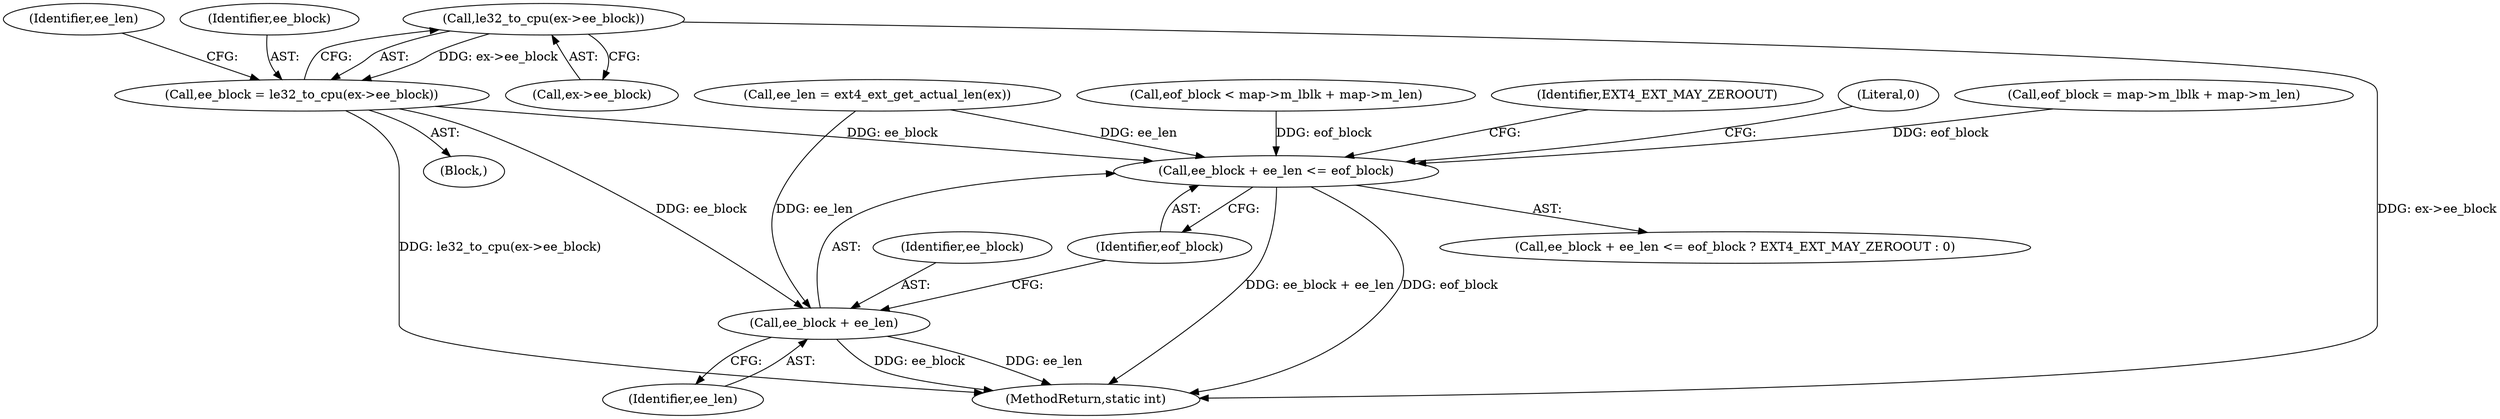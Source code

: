 digraph "0_linux_dee1f973ca341c266229faa5a1a5bb268bed3531_3@pointer" {
"1000181" [label="(Call,le32_to_cpu(ex->ee_block))"];
"1000179" [label="(Call,ee_block = le32_to_cpu(ex->ee_block))"];
"1000192" [label="(Call,ee_block + ee_len <= eof_block)"];
"1000193" [label="(Call,ee_block + ee_len)"];
"1000193" [label="(Call,ee_block + ee_len)"];
"1000220" [label="(MethodReturn,static int)"];
"1000191" [label="(Call,ee_block + ee_len <= eof_block ? EXT4_EXT_MAY_ZEROOUT : 0)"];
"1000186" [label="(Identifier,ee_len)"];
"1000185" [label="(Call,ee_len = ext4_ext_get_actual_len(ex))"];
"1000159" [label="(Call,eof_block = map->m_lblk + map->m_len)"];
"1000192" [label="(Call,ee_block + ee_len <= eof_block)"];
"1000150" [label="(Call,eof_block < map->m_lblk + map->m_len)"];
"1000181" [label="(Call,le32_to_cpu(ex->ee_block))"];
"1000182" [label="(Call,ex->ee_block)"];
"1000179" [label="(Call,ee_block = le32_to_cpu(ex->ee_block))"];
"1000197" [label="(Identifier,EXT4_EXT_MAY_ZEROOUT)"];
"1000198" [label="(Literal,0)"];
"1000195" [label="(Identifier,ee_len)"];
"1000180" [label="(Identifier,ee_block)"];
"1000194" [label="(Identifier,ee_block)"];
"1000107" [label="(Block,)"];
"1000196" [label="(Identifier,eof_block)"];
"1000181" -> "1000179"  [label="AST: "];
"1000181" -> "1000182"  [label="CFG: "];
"1000182" -> "1000181"  [label="AST: "];
"1000179" -> "1000181"  [label="CFG: "];
"1000181" -> "1000220"  [label="DDG: ex->ee_block"];
"1000181" -> "1000179"  [label="DDG: ex->ee_block"];
"1000179" -> "1000107"  [label="AST: "];
"1000180" -> "1000179"  [label="AST: "];
"1000186" -> "1000179"  [label="CFG: "];
"1000179" -> "1000220"  [label="DDG: le32_to_cpu(ex->ee_block)"];
"1000179" -> "1000192"  [label="DDG: ee_block"];
"1000179" -> "1000193"  [label="DDG: ee_block"];
"1000192" -> "1000191"  [label="AST: "];
"1000192" -> "1000196"  [label="CFG: "];
"1000193" -> "1000192"  [label="AST: "];
"1000196" -> "1000192"  [label="AST: "];
"1000197" -> "1000192"  [label="CFG: "];
"1000198" -> "1000192"  [label="CFG: "];
"1000192" -> "1000220"  [label="DDG: ee_block + ee_len"];
"1000192" -> "1000220"  [label="DDG: eof_block"];
"1000185" -> "1000192"  [label="DDG: ee_len"];
"1000150" -> "1000192"  [label="DDG: eof_block"];
"1000159" -> "1000192"  [label="DDG: eof_block"];
"1000193" -> "1000195"  [label="CFG: "];
"1000194" -> "1000193"  [label="AST: "];
"1000195" -> "1000193"  [label="AST: "];
"1000196" -> "1000193"  [label="CFG: "];
"1000193" -> "1000220"  [label="DDG: ee_block"];
"1000193" -> "1000220"  [label="DDG: ee_len"];
"1000185" -> "1000193"  [label="DDG: ee_len"];
}

